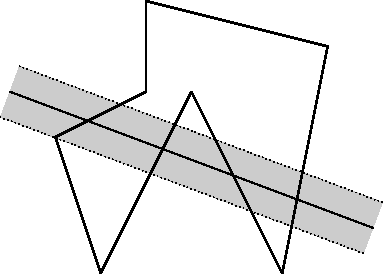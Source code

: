 unitsize(0.8cm);

path poly = (0, 0)--(2, 4)--(4, 0)--(5, 5)--(1, 6)--(1, 4)--(-1, 3)--cycle;
path line = (-2, 4)--(6, 1);
pair x = (3, 8);

path l1 = shift(x * 0.070224) * line;
path l2 = shift(x * -0.070224) * line;

fill(l1 -- reverse(l2) -- cycle, grey + opacity(0.4));
draw(line);
draw(l1, dotted);
draw(l2, dotted);

draw(poly, linewidth(.8));
